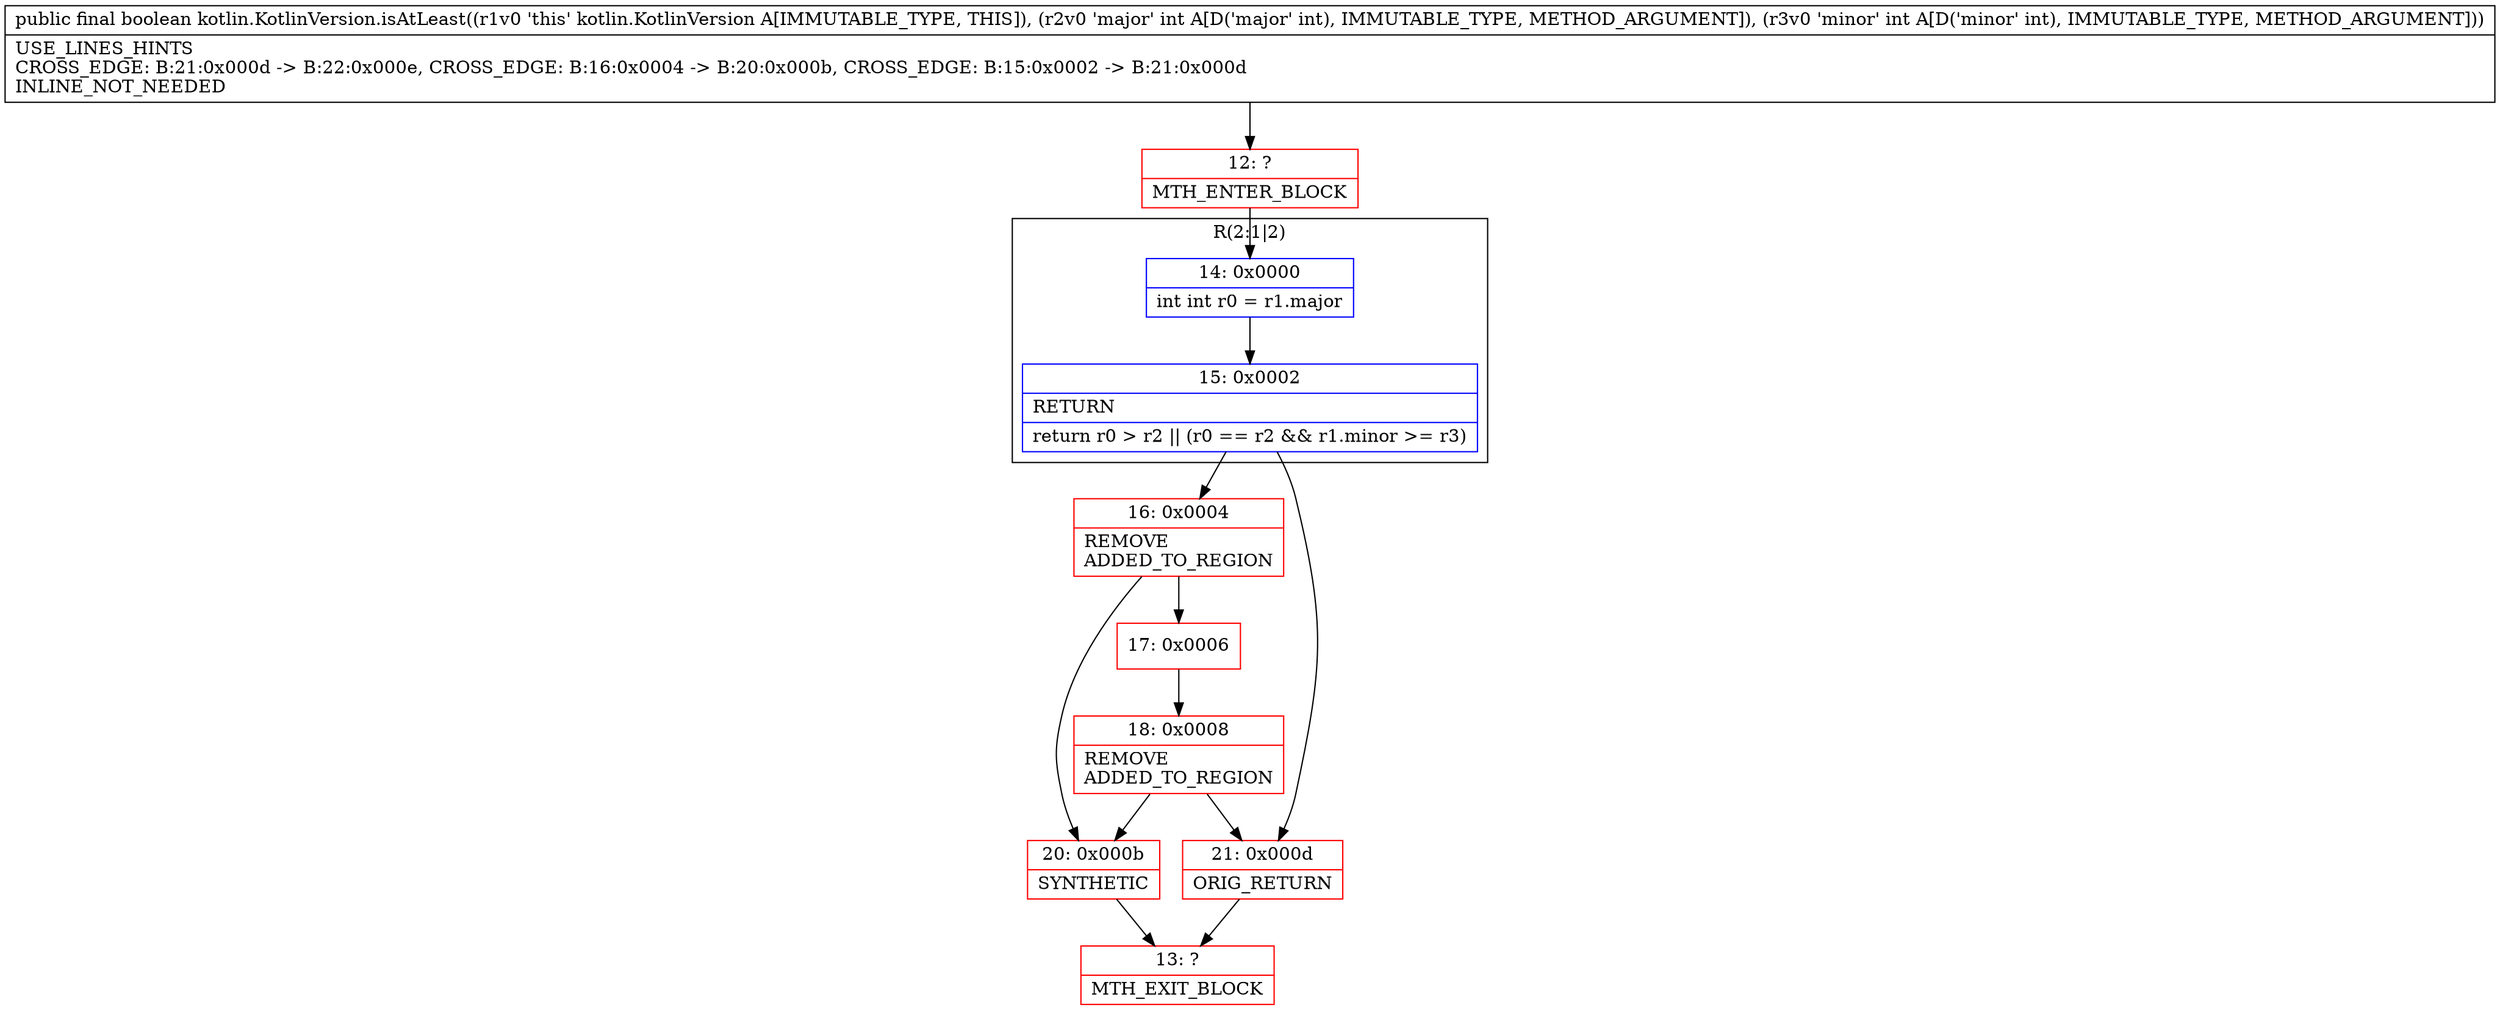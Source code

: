 digraph "CFG forkotlin.KotlinVersion.isAtLeast(II)Z" {
subgraph cluster_Region_296085544 {
label = "R(2:1|2)";
node [shape=record,color=blue];
Node_14 [shape=record,label="{14\:\ 0x0000|int int r0 = r1.major\l}"];
Node_15 [shape=record,label="{15\:\ 0x0002|RETURN\l|return r0 \> r2 \|\| (r0 == r2 && r1.minor \>= r3)\l}"];
}
Node_12 [shape=record,color=red,label="{12\:\ ?|MTH_ENTER_BLOCK\l}"];
Node_16 [shape=record,color=red,label="{16\:\ 0x0004|REMOVE\lADDED_TO_REGION\l}"];
Node_17 [shape=record,color=red,label="{17\:\ 0x0006}"];
Node_18 [shape=record,color=red,label="{18\:\ 0x0008|REMOVE\lADDED_TO_REGION\l}"];
Node_20 [shape=record,color=red,label="{20\:\ 0x000b|SYNTHETIC\l}"];
Node_13 [shape=record,color=red,label="{13\:\ ?|MTH_EXIT_BLOCK\l}"];
Node_21 [shape=record,color=red,label="{21\:\ 0x000d|ORIG_RETURN\l}"];
MethodNode[shape=record,label="{public final boolean kotlin.KotlinVersion.isAtLeast((r1v0 'this' kotlin.KotlinVersion A[IMMUTABLE_TYPE, THIS]), (r2v0 'major' int A[D('major' int), IMMUTABLE_TYPE, METHOD_ARGUMENT]), (r3v0 'minor' int A[D('minor' int), IMMUTABLE_TYPE, METHOD_ARGUMENT]))  | USE_LINES_HINTS\lCROSS_EDGE: B:21:0x000d \-\> B:22:0x000e, CROSS_EDGE: B:16:0x0004 \-\> B:20:0x000b, CROSS_EDGE: B:15:0x0002 \-\> B:21:0x000d\lINLINE_NOT_NEEDED\l}"];
MethodNode -> Node_12;Node_14 -> Node_15;
Node_15 -> Node_16;
Node_15 -> Node_21;
Node_12 -> Node_14;
Node_16 -> Node_17;
Node_16 -> Node_20;
Node_17 -> Node_18;
Node_18 -> Node_20;
Node_18 -> Node_21;
Node_20 -> Node_13;
Node_21 -> Node_13;
}

